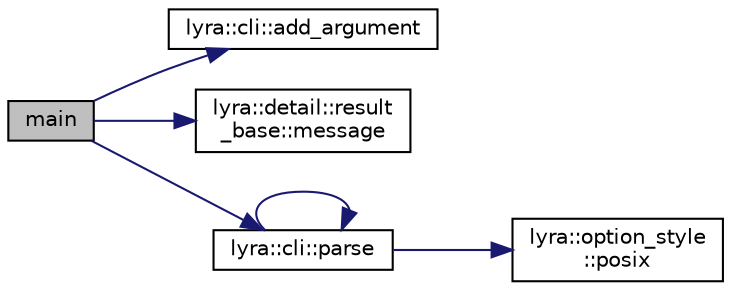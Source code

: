 digraph "main"
{
 // INTERACTIVE_SVG=YES
 // LATEX_PDF_SIZE
  edge [fontname="Helvetica",fontsize="10",labelfontname="Helvetica",labelfontsize="10"];
  node [fontname="Helvetica",fontsize="10",shape=record];
  rankdir="LR";
  Node1 [label="main",height=0.2,width=0.4,color="black", fillcolor="grey75", style="filled", fontcolor="black",tooltip=" "];
  Node1 -> Node2 [color="midnightblue",fontsize="10",style="solid",fontname="Helvetica"];
  Node2 [label="lyra::cli::add_argument",height=0.2,width=0.4,color="black", fillcolor="white", style="filled",URL="$classlyra_1_1cli.html#af08fe360cb60eb92c01e2df91bb3af7c",tooltip=" "];
  Node1 -> Node3 [color="midnightblue",fontsize="10",style="solid",fontname="Helvetica"];
  Node3 [label="lyra::detail::result\l_base::message",height=0.2,width=0.4,color="black", fillcolor="white", style="filled",URL="$classlyra_1_1detail_1_1result__base.html#af2039c056e3c27fd5efa1542bd7167be",tooltip=" "];
  Node1 -> Node4 [color="midnightblue",fontsize="10",style="solid",fontname="Helvetica"];
  Node4 [label="lyra::cli::parse",height=0.2,width=0.4,color="black", fillcolor="white", style="filled",URL="$classlyra_1_1cli.html#a6d3e91c66ed03273471089eebcdeacae",tooltip=" "];
  Node4 -> Node4 [color="midnightblue",fontsize="10",style="solid",fontname="Helvetica"];
  Node4 -> Node5 [color="midnightblue",fontsize="10",style="solid",fontname="Helvetica"];
  Node5 [label="lyra::option_style\l::posix",height=0.2,width=0.4,color="black", fillcolor="white", style="filled",URL="$structlyra_1_1option__style.html#ad733f4434bb558b70262f04ae4b69e1d",tooltip=" "];
}
